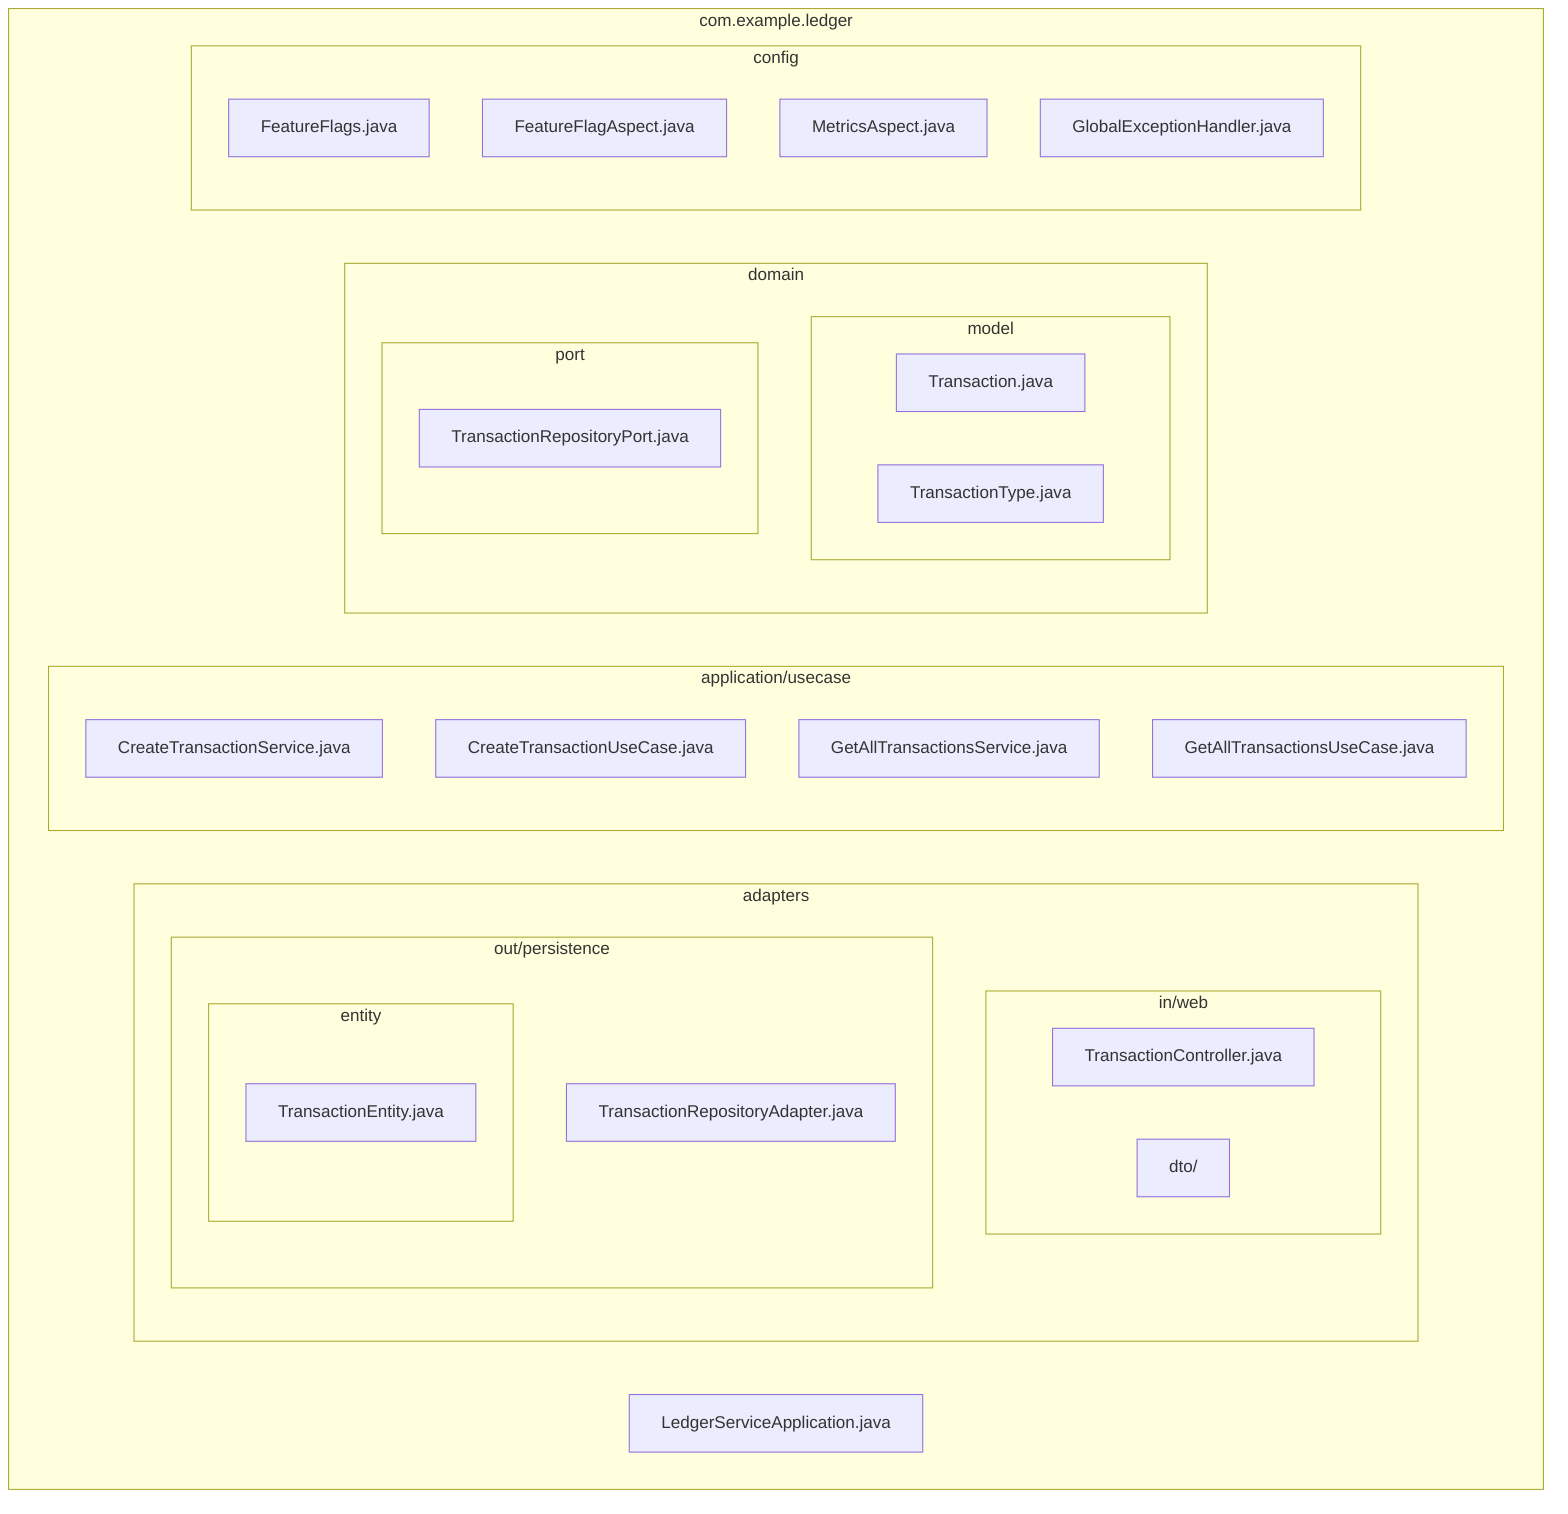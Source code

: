 graph TD
    subgraph "com.example.ledger"
        APP[LedgerServiceApplication.java]
        
        subgraph "adapters"
            subgraph "in/web"
                TC[TransactionController.java]
                DTO[dto/]
            end
            
            subgraph "out/persistence"
                TRA[TransactionRepositoryAdapter.java]
                subgraph "entity"
                    TE[TransactionEntity.java]
                end
            end
        end
        
        subgraph "application/usecase"
            CTS[CreateTransactionService.java]
            CTU[CreateTransactionUseCase.java]
            GTS[GetAllTransactionsService.java]
            GTU[GetAllTransactionsUseCase.java]
        end
        
        subgraph "domain"
            subgraph "model"
                T[Transaction.java]
                TT[TransactionType.java]
            end
            
            subgraph "port"
                TRP[TransactionRepositoryPort.java]
            end
        end
        
        subgraph "config"
            FF[FeatureFlags.java]
            FFA[FeatureFlagAspect.java]
            MA[MetricsAspect.java]
            GEH[GlobalExceptionHandler.java]
        end
    end